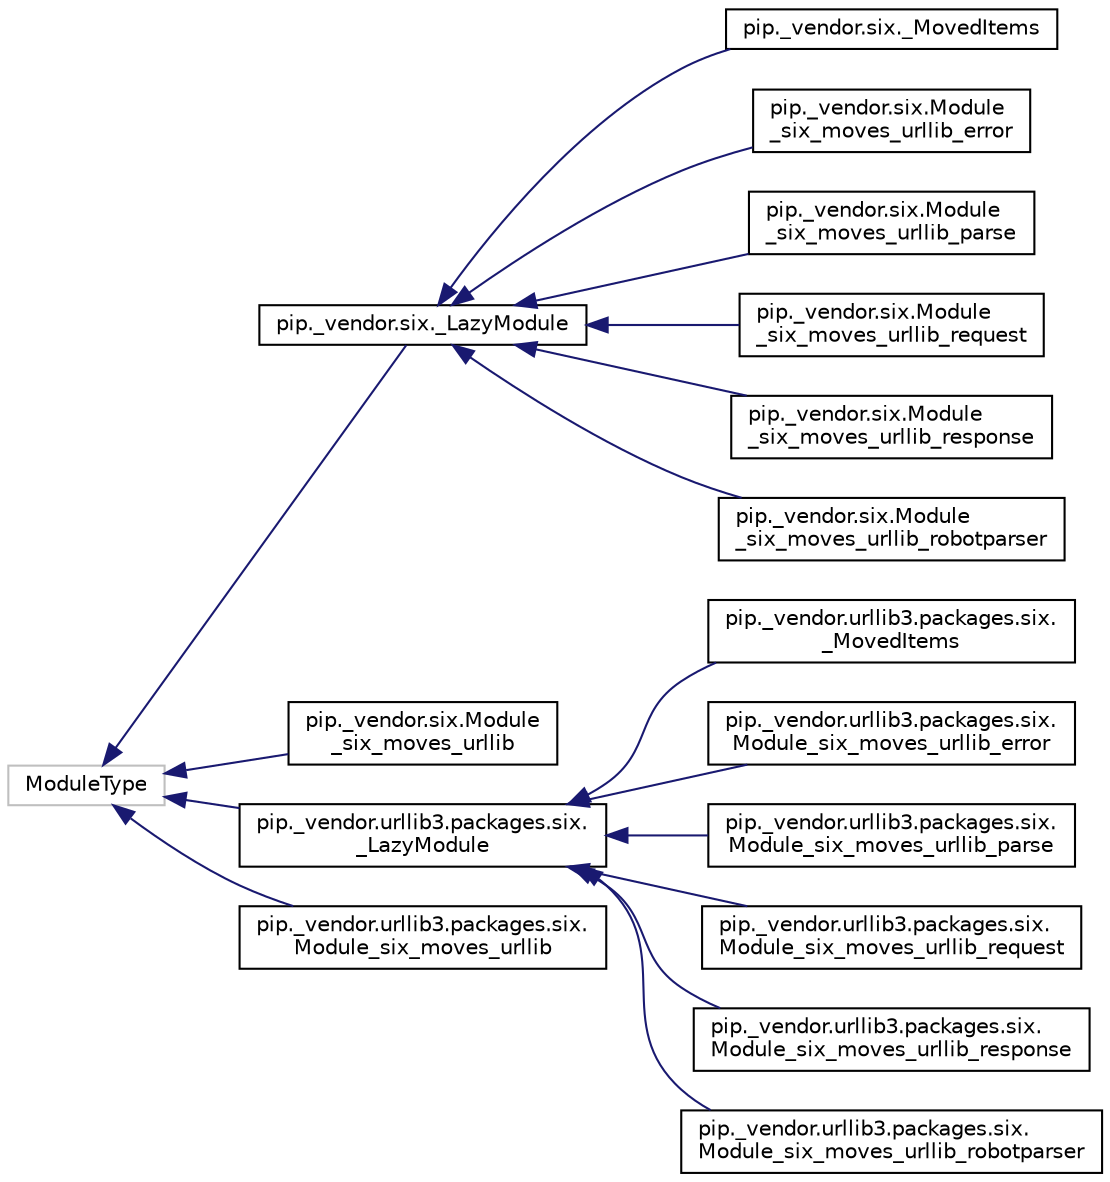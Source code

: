 digraph "Graphical Class Hierarchy"
{
  edge [fontname="Helvetica",fontsize="10",labelfontname="Helvetica",labelfontsize="10"];
  node [fontname="Helvetica",fontsize="10",shape=record];
  rankdir="LR";
  Node508 [label="ModuleType",height=0.2,width=0.4,color="grey75", fillcolor="white", style="filled"];
  Node508 -> Node0 [dir="back",color="midnightblue",fontsize="10",style="solid",fontname="Helvetica"];
  Node0 [label="pip._vendor.six._LazyModule",height=0.2,width=0.4,color="black", fillcolor="white", style="filled",URL="$classpip_1_1__vendor_1_1six_1_1___lazy_module.html"];
  Node0 -> Node1 [dir="back",color="midnightblue",fontsize="10",style="solid",fontname="Helvetica"];
  Node1 [label="pip._vendor.six._MovedItems",height=0.2,width=0.4,color="black", fillcolor="white", style="filled",URL="$classpip_1_1__vendor_1_1six_1_1___moved_items.html"];
  Node0 -> Node2 [dir="back",color="midnightblue",fontsize="10",style="solid",fontname="Helvetica"];
  Node2 [label="pip._vendor.six.Module\l_six_moves_urllib_error",height=0.2,width=0.4,color="black", fillcolor="white", style="filled",URL="$classpip_1_1__vendor_1_1six_1_1_module__six__moves__urllib__error.html"];
  Node0 -> Node3 [dir="back",color="midnightblue",fontsize="10",style="solid",fontname="Helvetica"];
  Node3 [label="pip._vendor.six.Module\l_six_moves_urllib_parse",height=0.2,width=0.4,color="black", fillcolor="white", style="filled",URL="$classpip_1_1__vendor_1_1six_1_1_module__six__moves__urllib__parse.html"];
  Node0 -> Node4 [dir="back",color="midnightblue",fontsize="10",style="solid",fontname="Helvetica"];
  Node4 [label="pip._vendor.six.Module\l_six_moves_urllib_request",height=0.2,width=0.4,color="black", fillcolor="white", style="filled",URL="$classpip_1_1__vendor_1_1six_1_1_module__six__moves__urllib__request.html"];
  Node0 -> Node5 [dir="back",color="midnightblue",fontsize="10",style="solid",fontname="Helvetica"];
  Node5 [label="pip._vendor.six.Module\l_six_moves_urllib_response",height=0.2,width=0.4,color="black", fillcolor="white", style="filled",URL="$classpip_1_1__vendor_1_1six_1_1_module__six__moves__urllib__response.html"];
  Node0 -> Node6 [dir="back",color="midnightblue",fontsize="10",style="solid",fontname="Helvetica"];
  Node6 [label="pip._vendor.six.Module\l_six_moves_urllib_robotparser",height=0.2,width=0.4,color="black", fillcolor="white", style="filled",URL="$classpip_1_1__vendor_1_1six_1_1_module__six__moves__urllib__robotparser.html"];
  Node508 -> Node516 [dir="back",color="midnightblue",fontsize="10",style="solid",fontname="Helvetica"];
  Node516 [label="pip._vendor.six.Module\l_six_moves_urllib",height=0.2,width=0.4,color="black", fillcolor="white", style="filled",URL="$classpip_1_1__vendor_1_1six_1_1_module__six__moves__urllib.html"];
  Node508 -> Node517 [dir="back",color="midnightblue",fontsize="10",style="solid",fontname="Helvetica"];
  Node517 [label="pip._vendor.urllib3.packages.six.\l_LazyModule",height=0.2,width=0.4,color="black", fillcolor="white", style="filled",URL="$classpip_1_1__vendor_1_1urllib3_1_1packages_1_1six_1_1___lazy_module.html"];
  Node517 -> Node518 [dir="back",color="midnightblue",fontsize="10",style="solid",fontname="Helvetica"];
  Node518 [label="pip._vendor.urllib3.packages.six.\l_MovedItems",height=0.2,width=0.4,color="black", fillcolor="white", style="filled",URL="$classpip_1_1__vendor_1_1urllib3_1_1packages_1_1six_1_1___moved_items.html"];
  Node517 -> Node519 [dir="back",color="midnightblue",fontsize="10",style="solid",fontname="Helvetica"];
  Node519 [label="pip._vendor.urllib3.packages.six.\lModule_six_moves_urllib_error",height=0.2,width=0.4,color="black", fillcolor="white", style="filled",URL="$classpip_1_1__vendor_1_1urllib3_1_1packages_1_1six_1_1_module__six__moves__urllib__error.html"];
  Node517 -> Node520 [dir="back",color="midnightblue",fontsize="10",style="solid",fontname="Helvetica"];
  Node520 [label="pip._vendor.urllib3.packages.six.\lModule_six_moves_urllib_parse",height=0.2,width=0.4,color="black", fillcolor="white", style="filled",URL="$classpip_1_1__vendor_1_1urllib3_1_1packages_1_1six_1_1_module__six__moves__urllib__parse.html"];
  Node517 -> Node521 [dir="back",color="midnightblue",fontsize="10",style="solid",fontname="Helvetica"];
  Node521 [label="pip._vendor.urllib3.packages.six.\lModule_six_moves_urllib_request",height=0.2,width=0.4,color="black", fillcolor="white", style="filled",URL="$classpip_1_1__vendor_1_1urllib3_1_1packages_1_1six_1_1_module__six__moves__urllib__request.html"];
  Node517 -> Node522 [dir="back",color="midnightblue",fontsize="10",style="solid",fontname="Helvetica"];
  Node522 [label="pip._vendor.urllib3.packages.six.\lModule_six_moves_urllib_response",height=0.2,width=0.4,color="black", fillcolor="white", style="filled",URL="$classpip_1_1__vendor_1_1urllib3_1_1packages_1_1six_1_1_module__six__moves__urllib__response.html"];
  Node517 -> Node523 [dir="back",color="midnightblue",fontsize="10",style="solid",fontname="Helvetica"];
  Node523 [label="pip._vendor.urllib3.packages.six.\lModule_six_moves_urllib_robotparser",height=0.2,width=0.4,color="black", fillcolor="white", style="filled",URL="$classpip_1_1__vendor_1_1urllib3_1_1packages_1_1six_1_1_module__six__moves__urllib__robotparser.html"];
  Node508 -> Node524 [dir="back",color="midnightblue",fontsize="10",style="solid",fontname="Helvetica"];
  Node524 [label="pip._vendor.urllib3.packages.six.\lModule_six_moves_urllib",height=0.2,width=0.4,color="black", fillcolor="white", style="filled",URL="$classpip_1_1__vendor_1_1urllib3_1_1packages_1_1six_1_1_module__six__moves__urllib.html"];
}
